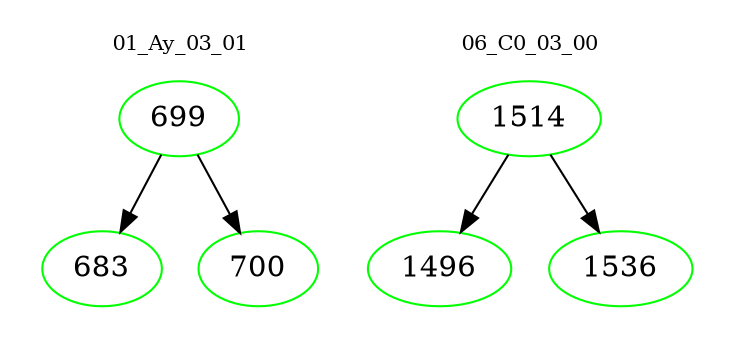 digraph{
subgraph cluster_0 {
color = white
label = "01_Ay_03_01";
fontsize=10;
T0_699 [label="699", color="green"]
T0_699 -> T0_683 [color="black"]
T0_683 [label="683", color="green"]
T0_699 -> T0_700 [color="black"]
T0_700 [label="700", color="green"]
}
subgraph cluster_1 {
color = white
label = "06_C0_03_00";
fontsize=10;
T1_1514 [label="1514", color="green"]
T1_1514 -> T1_1496 [color="black"]
T1_1496 [label="1496", color="green"]
T1_1514 -> T1_1536 [color="black"]
T1_1536 [label="1536", color="green"]
}
}
